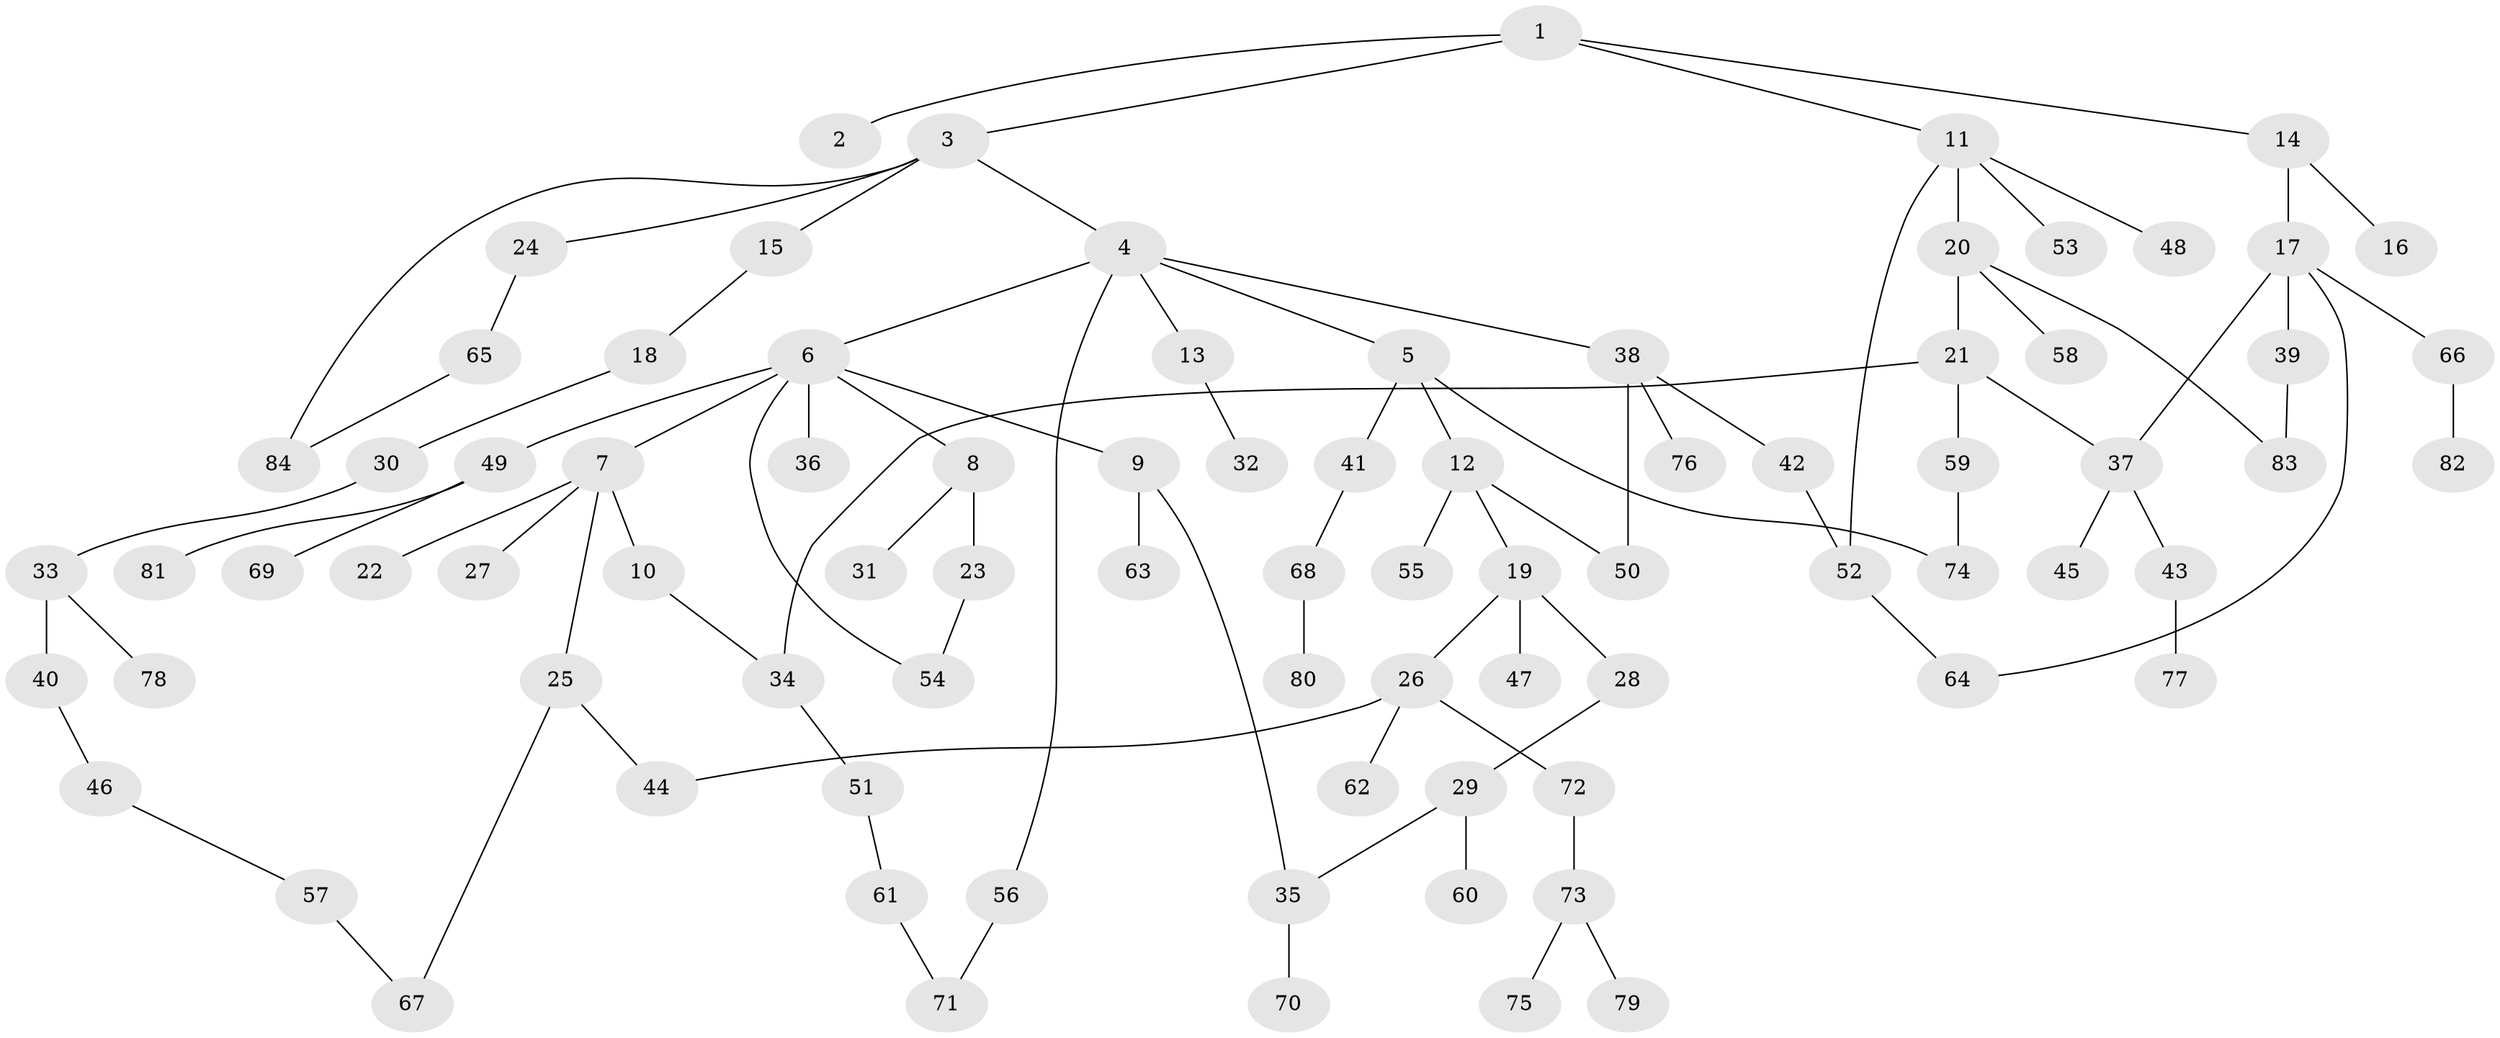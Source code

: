 // coarse degree distribution, {1: 0.5151515151515151, 12: 0.030303030303030304, 5: 0.09090909090909091, 2: 0.2727272727272727, 4: 0.030303030303030304, 3: 0.030303030303030304, 7: 0.030303030303030304}
// Generated by graph-tools (version 1.1) at 2025/46/03/04/25 21:46:12]
// undirected, 84 vertices, 96 edges
graph export_dot {
graph [start="1"]
  node [color=gray90,style=filled];
  1;
  2;
  3;
  4;
  5;
  6;
  7;
  8;
  9;
  10;
  11;
  12;
  13;
  14;
  15;
  16;
  17;
  18;
  19;
  20;
  21;
  22;
  23;
  24;
  25;
  26;
  27;
  28;
  29;
  30;
  31;
  32;
  33;
  34;
  35;
  36;
  37;
  38;
  39;
  40;
  41;
  42;
  43;
  44;
  45;
  46;
  47;
  48;
  49;
  50;
  51;
  52;
  53;
  54;
  55;
  56;
  57;
  58;
  59;
  60;
  61;
  62;
  63;
  64;
  65;
  66;
  67;
  68;
  69;
  70;
  71;
  72;
  73;
  74;
  75;
  76;
  77;
  78;
  79;
  80;
  81;
  82;
  83;
  84;
  1 -- 2;
  1 -- 3;
  1 -- 11;
  1 -- 14;
  3 -- 4;
  3 -- 15;
  3 -- 24;
  3 -- 84;
  4 -- 5;
  4 -- 6;
  4 -- 13;
  4 -- 38;
  4 -- 56;
  5 -- 12;
  5 -- 41;
  5 -- 74;
  6 -- 7;
  6 -- 8;
  6 -- 9;
  6 -- 36;
  6 -- 49;
  6 -- 54;
  7 -- 10;
  7 -- 22;
  7 -- 25;
  7 -- 27;
  8 -- 23;
  8 -- 31;
  9 -- 35;
  9 -- 63;
  10 -- 34;
  11 -- 20;
  11 -- 48;
  11 -- 53;
  11 -- 52;
  12 -- 19;
  12 -- 50;
  12 -- 55;
  13 -- 32;
  14 -- 16;
  14 -- 17;
  15 -- 18;
  17 -- 37;
  17 -- 39;
  17 -- 66;
  17 -- 64;
  18 -- 30;
  19 -- 26;
  19 -- 28;
  19 -- 47;
  20 -- 21;
  20 -- 58;
  20 -- 83;
  21 -- 34;
  21 -- 59;
  21 -- 37;
  23 -- 54;
  24 -- 65;
  25 -- 67;
  25 -- 44;
  26 -- 44;
  26 -- 62;
  26 -- 72;
  28 -- 29;
  29 -- 60;
  29 -- 35;
  30 -- 33;
  33 -- 40;
  33 -- 78;
  34 -- 51;
  35 -- 70;
  37 -- 43;
  37 -- 45;
  38 -- 42;
  38 -- 76;
  38 -- 50;
  39 -- 83;
  40 -- 46;
  41 -- 68;
  42 -- 52;
  43 -- 77;
  46 -- 57;
  49 -- 69;
  49 -- 81;
  51 -- 61;
  52 -- 64;
  56 -- 71;
  57 -- 67;
  59 -- 74;
  61 -- 71;
  65 -- 84;
  66 -- 82;
  68 -- 80;
  72 -- 73;
  73 -- 75;
  73 -- 79;
}
